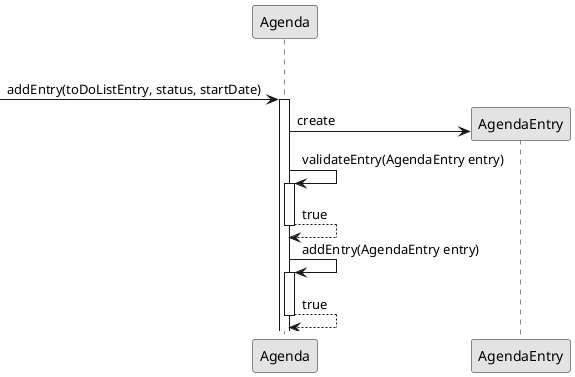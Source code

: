 @startuml
skinparam monochrome true
skinparam packageStyle rectangle
skinparam shadowing false


participant "Agenda" as AG
participant "AgendaEntry" as ENTRADA


    group Add Entry

            -> AG: addEntry(toDoListEntry, status, startDate)
            activate AG

                AG -> ENTRADA**: create

                AG -> AG: validateEntry(AgendaEntry entry)
                activate AG

                AG --> AG: true
                deactivate AG

                AG -> AG: addEntry(AgendaEntry entry)
                                activate AG

                                AG --> AG: true
                                deactivate AG



@enduml